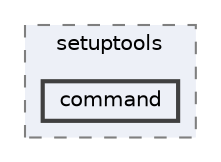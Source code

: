 digraph "C:/Users/LukeMabie/documents/Development/Password_Saver_Using_Django-master/venv/Lib/site-packages/setuptools/command"
{
 // LATEX_PDF_SIZE
  bgcolor="transparent";
  edge [fontname=Helvetica,fontsize=10,labelfontname=Helvetica,labelfontsize=10];
  node [fontname=Helvetica,fontsize=10,shape=box,height=0.2,width=0.4];
  compound=true
  subgraph clusterdir_9958ccd7b959362a0d3f0e80cfc470b0 {
    graph [ bgcolor="#edf0f7", pencolor="grey50", label="setuptools", fontname=Helvetica,fontsize=10 style="filled,dashed", URL="dir_9958ccd7b959362a0d3f0e80cfc470b0.html",tooltip=""]
  dir_1646ee3427795d819b337b258acfa930 [label="command", fillcolor="#edf0f7", color="grey25", style="filled,bold", URL="dir_1646ee3427795d819b337b258acfa930.html",tooltip=""];
  }
}
